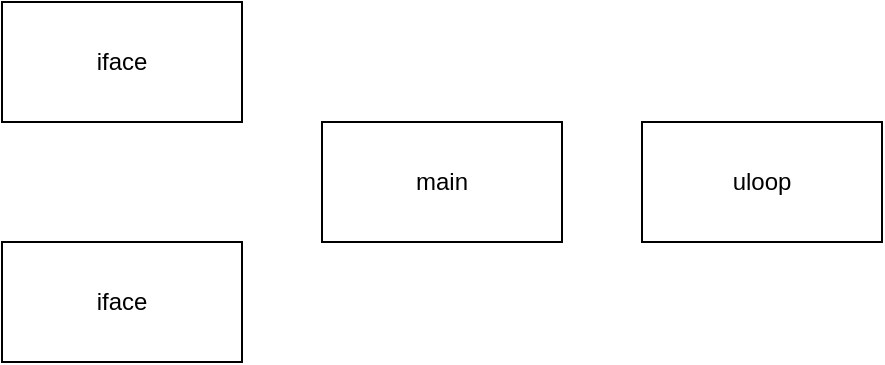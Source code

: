 <mxfile version="22.0.2" type="github">
  <diagram name="Page-1" id="PCZoI2ZkIY1a-xdDJ4Ac">
    <mxGraphModel dx="1188" dy="636" grid="1" gridSize="10" guides="1" tooltips="1" connect="1" arrows="1" fold="1" page="1" pageScale="1" pageWidth="850" pageHeight="1100" math="0" shadow="0">
      <root>
        <mxCell id="0" />
        <mxCell id="1" parent="0" />
        <mxCell id="iTqRyD-gVwOcDNkL-JN1-1" value="main" style="rounded=0;whiteSpace=wrap;html=1;" vertex="1" parent="1">
          <mxGeometry x="280" y="200" width="120" height="60" as="geometry" />
        </mxCell>
        <mxCell id="iTqRyD-gVwOcDNkL-JN1-2" value="iface" style="rounded=0;whiteSpace=wrap;html=1;" vertex="1" parent="1">
          <mxGeometry x="120" y="140" width="120" height="60" as="geometry" />
        </mxCell>
        <mxCell id="iTqRyD-gVwOcDNkL-JN1-3" value="iface" style="rounded=0;whiteSpace=wrap;html=1;" vertex="1" parent="1">
          <mxGeometry x="120" y="260" width="120" height="60" as="geometry" />
        </mxCell>
        <mxCell id="iTqRyD-gVwOcDNkL-JN1-4" value="uloop" style="rounded=0;whiteSpace=wrap;html=1;" vertex="1" parent="1">
          <mxGeometry x="440" y="200" width="120" height="60" as="geometry" />
        </mxCell>
      </root>
    </mxGraphModel>
  </diagram>
</mxfile>
